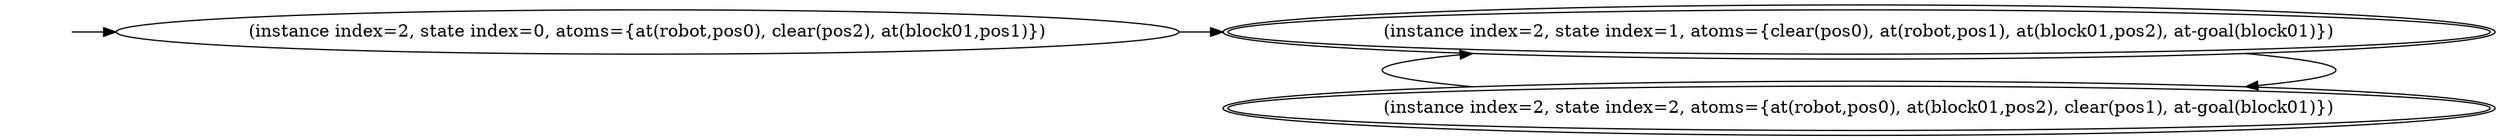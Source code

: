 digraph {
rankdir="LR"
s0[label="(instance index=2, state index=0, atoms={at(robot,pos0), clear(pos2), at(block01,pos1)})"]
s1[peripheries=2,label="(instance index=2, state index=1, atoms={clear(pos0), at(robot,pos1), at(block01,pos2), at-goal(block01)})"]
s2[peripheries=2,label="(instance index=2, state index=2, atoms={at(robot,pos0), at(block01,pos2), clear(pos1), at-goal(block01)})"]
Dangling [ label = "", style = invis ]
{ rank = same; Dangling }
Dangling -> s0
{ rank = same; s0}
{ rank = same; s1,s2}
{
s0->s1
}
{
s1->s2
s2->s1
}
}
